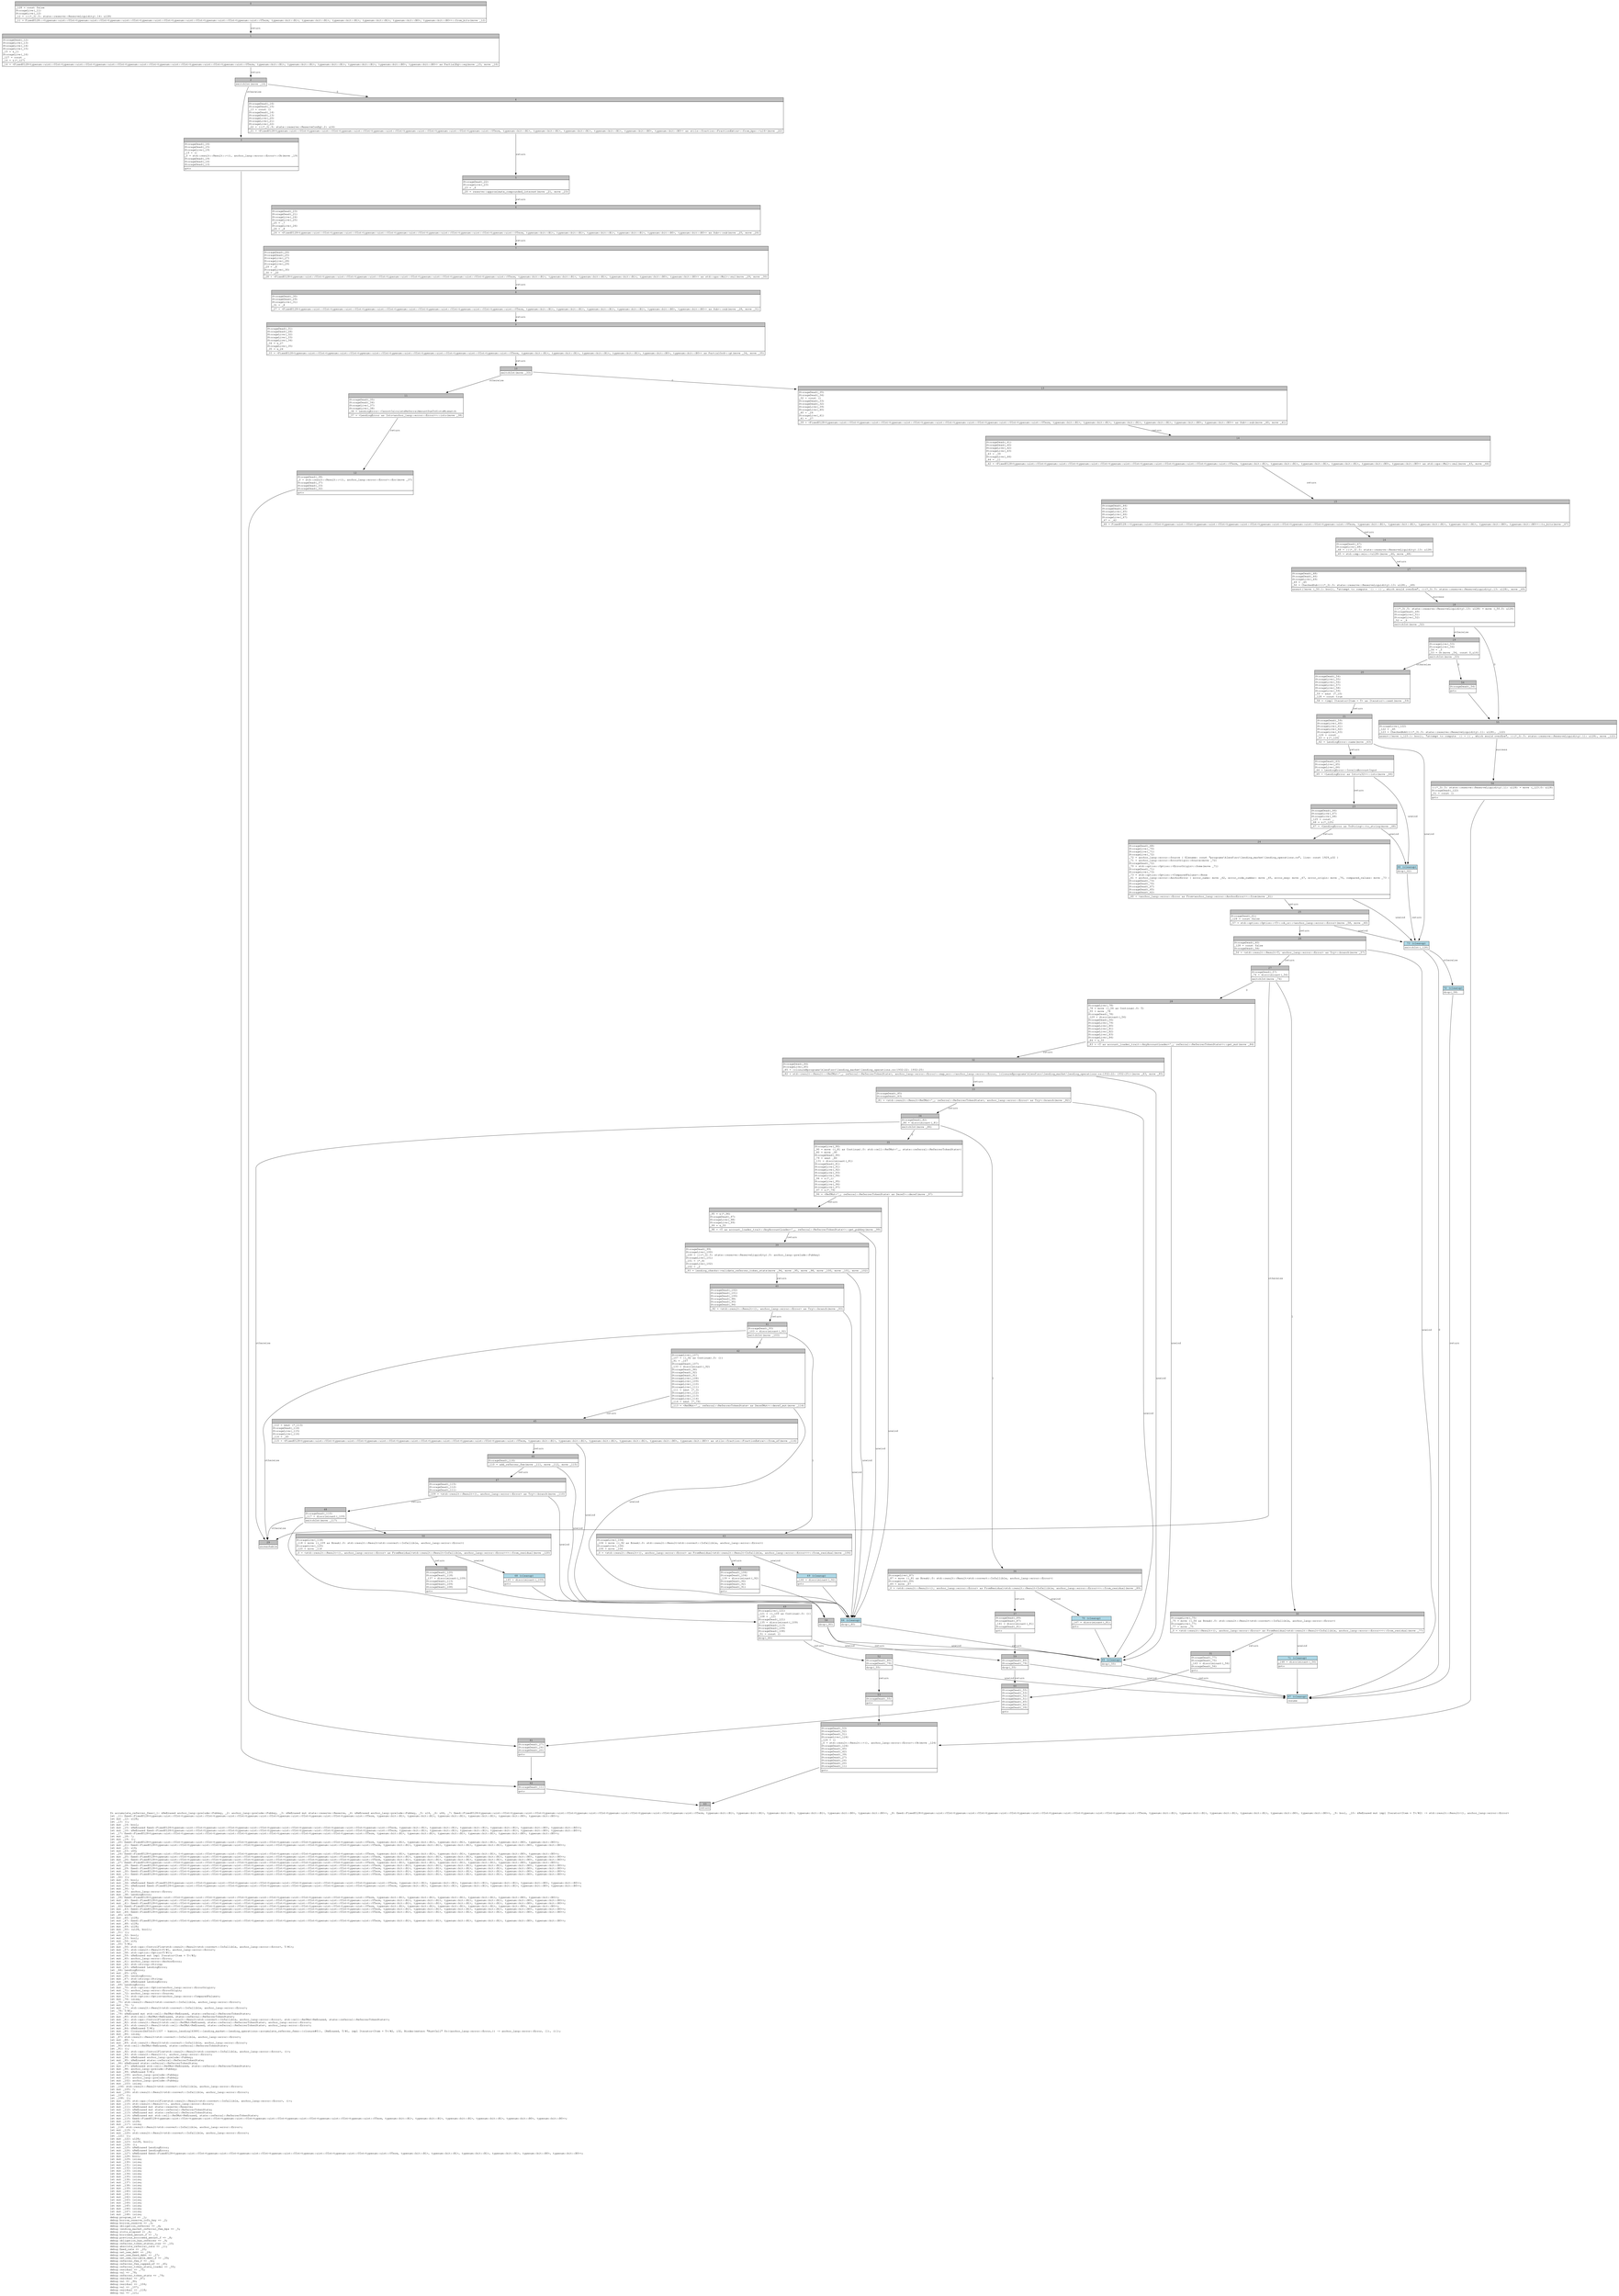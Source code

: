 digraph Mir_0_1334 {
    graph [fontname="Courier, monospace"];
    node [fontname="Courier, monospace"];
    edge [fontname="Courier, monospace"];
    label=<fn accumulate_referrer_fees(_1: &amp;ReErased anchor_lang::prelude::Pubkey, _2: anchor_lang::prelude::Pubkey, _3: &amp;ReErased mut state::reserve::Reserve, _4: &amp;ReErased anchor_lang::prelude::Pubkey, _5: u16, _6: u64, _7: fixed::FixedU128&lt;typenum::uint::UInt&lt;typenum::uint::UInt&lt;typenum::uint::UInt&lt;typenum::uint::UInt&lt;typenum::uint::UInt&lt;typenum::uint::UInt&lt;typenum::uint::UTerm, typenum::bit::B1&gt;, typenum::bit::B1&gt;, typenum::bit::B1&gt;, typenum::bit::B1&gt;, typenum::bit::B0&gt;, typenum::bit::B0&gt;&gt;, _8: fixed::FixedU128&lt;typenum::uint::UInt&lt;typenum::uint::UInt&lt;typenum::uint::UInt&lt;typenum::uint::UInt&lt;typenum::uint::UInt&lt;typenum::uint::UInt&lt;typenum::uint::UTerm, typenum::bit::B1&gt;, typenum::bit::B1&gt;, typenum::bit::B1&gt;, typenum::bit::B1&gt;, typenum::bit::B0&gt;, typenum::bit::B0&gt;&gt;, _9: bool, _10: &amp;ReErased mut impl Iterator&lt;Item = T&gt;/#2) -&gt; std::result::Result&lt;(), anchor_lang::error::Error&gt;<br align="left"/>let _11: fixed::FixedU128&lt;typenum::uint::UInt&lt;typenum::uint::UInt&lt;typenum::uint::UInt&lt;typenum::uint::UInt&lt;typenum::uint::UInt&lt;typenum::uint::UInt&lt;typenum::uint::UTerm, typenum::bit::B1&gt;, typenum::bit::B1&gt;, typenum::bit::B1&gt;, typenum::bit::B1&gt;, typenum::bit::B0&gt;, typenum::bit::B0&gt;&gt;;<br align="left"/>let mut _12: u128;<br align="left"/>let _13: ();<br align="left"/>let mut _14: bool;<br align="left"/>let mut _15: &amp;ReErased fixed::FixedU128&lt;typenum::uint::UInt&lt;typenum::uint::UInt&lt;typenum::uint::UInt&lt;typenum::uint::UInt&lt;typenum::uint::UInt&lt;typenum::uint::UInt&lt;typenum::uint::UTerm, typenum::bit::B1&gt;, typenum::bit::B1&gt;, typenum::bit::B1&gt;, typenum::bit::B1&gt;, typenum::bit::B0&gt;, typenum::bit::B0&gt;&gt;;<br align="left"/>let mut _16: &amp;ReErased fixed::FixedU128&lt;typenum::uint::UInt&lt;typenum::uint::UInt&lt;typenum::uint::UInt&lt;typenum::uint::UInt&lt;typenum::uint::UInt&lt;typenum::uint::UInt&lt;typenum::uint::UTerm, typenum::bit::B1&gt;, typenum::bit::B1&gt;, typenum::bit::B1&gt;, typenum::bit::B1&gt;, typenum::bit::B0&gt;, typenum::bit::B0&gt;&gt;;<br align="left"/>let _17: fixed::FixedU128&lt;typenum::uint::UInt&lt;typenum::uint::UInt&lt;typenum::uint::UInt&lt;typenum::uint::UInt&lt;typenum::uint::UInt&lt;typenum::uint::UInt&lt;typenum::uint::UTerm, typenum::bit::B1&gt;, typenum::bit::B1&gt;, typenum::bit::B1&gt;, typenum::bit::B1&gt;, typenum::bit::B0&gt;, typenum::bit::B0&gt;&gt;;<br align="left"/>let mut _18: !;<br align="left"/>let mut _19: ();<br align="left"/>let _20: fixed::FixedU128&lt;typenum::uint::UInt&lt;typenum::uint::UInt&lt;typenum::uint::UInt&lt;typenum::uint::UInt&lt;typenum::uint::UInt&lt;typenum::uint::UInt&lt;typenum::uint::UTerm, typenum::bit::B1&gt;, typenum::bit::B1&gt;, typenum::bit::B1&gt;, typenum::bit::B1&gt;, typenum::bit::B0&gt;, typenum::bit::B0&gt;&gt;;<br align="left"/>let mut _21: fixed::FixedU128&lt;typenum::uint::UInt&lt;typenum::uint::UInt&lt;typenum::uint::UInt&lt;typenum::uint::UInt&lt;typenum::uint::UInt&lt;typenum::uint::UInt&lt;typenum::uint::UTerm, typenum::bit::B1&gt;, typenum::bit::B1&gt;, typenum::bit::B1&gt;, typenum::bit::B1&gt;, typenum::bit::B0&gt;, typenum::bit::B0&gt;&gt;;<br align="left"/>let mut _22: u16;<br align="left"/>let mut _23: u64;<br align="left"/>let _24: fixed::FixedU128&lt;typenum::uint::UInt&lt;typenum::uint::UInt&lt;typenum::uint::UInt&lt;typenum::uint::UInt&lt;typenum::uint::UInt&lt;typenum::uint::UInt&lt;typenum::uint::UTerm, typenum::bit::B1&gt;, typenum::bit::B1&gt;, typenum::bit::B1&gt;, typenum::bit::B1&gt;, typenum::bit::B0&gt;, typenum::bit::B0&gt;&gt;;<br align="left"/>let mut _25: fixed::FixedU128&lt;typenum::uint::UInt&lt;typenum::uint::UInt&lt;typenum::uint::UInt&lt;typenum::uint::UInt&lt;typenum::uint::UInt&lt;typenum::uint::UInt&lt;typenum::uint::UTerm, typenum::bit::B1&gt;, typenum::bit::B1&gt;, typenum::bit::B1&gt;, typenum::bit::B1&gt;, typenum::bit::B0&gt;, typenum::bit::B0&gt;&gt;;<br align="left"/>let mut _26: fixed::FixedU128&lt;typenum::uint::UInt&lt;typenum::uint::UInt&lt;typenum::uint::UInt&lt;typenum::uint::UInt&lt;typenum::uint::UInt&lt;typenum::uint::UInt&lt;typenum::uint::UTerm, typenum::bit::B1&gt;, typenum::bit::B1&gt;, typenum::bit::B1&gt;, typenum::bit::B1&gt;, typenum::bit::B0&gt;, typenum::bit::B0&gt;&gt;;<br align="left"/>let _27: fixed::FixedU128&lt;typenum::uint::UInt&lt;typenum::uint::UInt&lt;typenum::uint::UInt&lt;typenum::uint::UInt&lt;typenum::uint::UInt&lt;typenum::uint::UInt&lt;typenum::uint::UTerm, typenum::bit::B1&gt;, typenum::bit::B1&gt;, typenum::bit::B1&gt;, typenum::bit::B1&gt;, typenum::bit::B0&gt;, typenum::bit::B0&gt;&gt;;<br align="left"/>let mut _28: fixed::FixedU128&lt;typenum::uint::UInt&lt;typenum::uint::UInt&lt;typenum::uint::UInt&lt;typenum::uint::UInt&lt;typenum::uint::UInt&lt;typenum::uint::UInt&lt;typenum::uint::UTerm, typenum::bit::B1&gt;, typenum::bit::B1&gt;, typenum::bit::B1&gt;, typenum::bit::B1&gt;, typenum::bit::B0&gt;, typenum::bit::B0&gt;&gt;;<br align="left"/>let mut _29: fixed::FixedU128&lt;typenum::uint::UInt&lt;typenum::uint::UInt&lt;typenum::uint::UInt&lt;typenum::uint::UInt&lt;typenum::uint::UInt&lt;typenum::uint::UInt&lt;typenum::uint::UTerm, typenum::bit::B1&gt;, typenum::bit::B1&gt;, typenum::bit::B1&gt;, typenum::bit::B1&gt;, typenum::bit::B0&gt;, typenum::bit::B0&gt;&gt;;<br align="left"/>let mut _30: fixed::FixedU128&lt;typenum::uint::UInt&lt;typenum::uint::UInt&lt;typenum::uint::UInt&lt;typenum::uint::UInt&lt;typenum::uint::UInt&lt;typenum::uint::UInt&lt;typenum::uint::UTerm, typenum::bit::B1&gt;, typenum::bit::B1&gt;, typenum::bit::B1&gt;, typenum::bit::B1&gt;, typenum::bit::B0&gt;, typenum::bit::B0&gt;&gt;;<br align="left"/>let mut _31: fixed::FixedU128&lt;typenum::uint::UInt&lt;typenum::uint::UInt&lt;typenum::uint::UInt&lt;typenum::uint::UInt&lt;typenum::uint::UInt&lt;typenum::uint::UInt&lt;typenum::uint::UTerm, typenum::bit::B1&gt;, typenum::bit::B1&gt;, typenum::bit::B1&gt;, typenum::bit::B1&gt;, typenum::bit::B0&gt;, typenum::bit::B0&gt;&gt;;<br align="left"/>let _32: ();<br align="left"/>let mut _33: bool;<br align="left"/>let mut _34: &amp;ReErased fixed::FixedU128&lt;typenum::uint::UInt&lt;typenum::uint::UInt&lt;typenum::uint::UInt&lt;typenum::uint::UInt&lt;typenum::uint::UInt&lt;typenum::uint::UInt&lt;typenum::uint::UTerm, typenum::bit::B1&gt;, typenum::bit::B1&gt;, typenum::bit::B1&gt;, typenum::bit::B1&gt;, typenum::bit::B0&gt;, typenum::bit::B0&gt;&gt;;<br align="left"/>let mut _35: &amp;ReErased fixed::FixedU128&lt;typenum::uint::UInt&lt;typenum::uint::UInt&lt;typenum::uint::UInt&lt;typenum::uint::UInt&lt;typenum::uint::UInt&lt;typenum::uint::UInt&lt;typenum::uint::UTerm, typenum::bit::B1&gt;, typenum::bit::B1&gt;, typenum::bit::B1&gt;, typenum::bit::B1&gt;, typenum::bit::B0&gt;, typenum::bit::B0&gt;&gt;;<br align="left"/>let mut _36: !;<br align="left"/>let mut _37: anchor_lang::error::Error;<br align="left"/>let mut _38: LendingError;<br align="left"/>let _39: fixed::FixedU128&lt;typenum::uint::UInt&lt;typenum::uint::UInt&lt;typenum::uint::UInt&lt;typenum::uint::UInt&lt;typenum::uint::UInt&lt;typenum::uint::UInt&lt;typenum::uint::UTerm, typenum::bit::B1&gt;, typenum::bit::B1&gt;, typenum::bit::B1&gt;, typenum::bit::B1&gt;, typenum::bit::B0&gt;, typenum::bit::B0&gt;&gt;;<br align="left"/>let mut _40: fixed::FixedU128&lt;typenum::uint::UInt&lt;typenum::uint::UInt&lt;typenum::uint::UInt&lt;typenum::uint::UInt&lt;typenum::uint::UInt&lt;typenum::uint::UInt&lt;typenum::uint::UTerm, typenum::bit::B1&gt;, typenum::bit::B1&gt;, typenum::bit::B1&gt;, typenum::bit::B1&gt;, typenum::bit::B0&gt;, typenum::bit::B0&gt;&gt;;<br align="left"/>let mut _41: fixed::FixedU128&lt;typenum::uint::UInt&lt;typenum::uint::UInt&lt;typenum::uint::UInt&lt;typenum::uint::UInt&lt;typenum::uint::UInt&lt;typenum::uint::UInt&lt;typenum::uint::UTerm, typenum::bit::B1&gt;, typenum::bit::B1&gt;, typenum::bit::B1&gt;, typenum::bit::B1&gt;, typenum::bit::B0&gt;, typenum::bit::B0&gt;&gt;;<br align="left"/>let _42: fixed::FixedU128&lt;typenum::uint::UInt&lt;typenum::uint::UInt&lt;typenum::uint::UInt&lt;typenum::uint::UInt&lt;typenum::uint::UInt&lt;typenum::uint::UInt&lt;typenum::uint::UTerm, typenum::bit::B1&gt;, typenum::bit::B1&gt;, typenum::bit::B1&gt;, typenum::bit::B1&gt;, typenum::bit::B0&gt;, typenum::bit::B0&gt;&gt;;<br align="left"/>let mut _43: fixed::FixedU128&lt;typenum::uint::UInt&lt;typenum::uint::UInt&lt;typenum::uint::UInt&lt;typenum::uint::UInt&lt;typenum::uint::UInt&lt;typenum::uint::UInt&lt;typenum::uint::UTerm, typenum::bit::B1&gt;, typenum::bit::B1&gt;, typenum::bit::B1&gt;, typenum::bit::B1&gt;, typenum::bit::B0&gt;, typenum::bit::B0&gt;&gt;;<br align="left"/>let mut _44: fixed::FixedU128&lt;typenum::uint::UInt&lt;typenum::uint::UInt&lt;typenum::uint::UInt&lt;typenum::uint::UInt&lt;typenum::uint::UInt&lt;typenum::uint::UInt&lt;typenum::uint::UTerm, typenum::bit::B1&gt;, typenum::bit::B1&gt;, typenum::bit::B1&gt;, typenum::bit::B1&gt;, typenum::bit::B0&gt;, typenum::bit::B0&gt;&gt;;<br align="left"/>let _45: u128;<br align="left"/>let mut _46: u128;<br align="left"/>let mut _47: fixed::FixedU128&lt;typenum::uint::UInt&lt;typenum::uint::UInt&lt;typenum::uint::UInt&lt;typenum::uint::UInt&lt;typenum::uint::UInt&lt;typenum::uint::UInt&lt;typenum::uint::UTerm, typenum::bit::B1&gt;, typenum::bit::B1&gt;, typenum::bit::B1&gt;, typenum::bit::B1&gt;, typenum::bit::B0&gt;, typenum::bit::B0&gt;&gt;;<br align="left"/>let mut _48: u128;<br align="left"/>let mut _49: u128;<br align="left"/>let mut _50: (u128, bool);<br align="left"/>let _51: ();<br align="left"/>let mut _52: bool;<br align="left"/>let mut _53: bool;<br align="left"/>let mut _54: u16;<br align="left"/>let _55: T/#1;<br align="left"/>let mut _56: std::ops::ControlFlow&lt;std::result::Result&lt;std::convert::Infallible, anchor_lang::error::Error&gt;, T/#1&gt;;<br align="left"/>let mut _57: std::result::Result&lt;T/#1, anchor_lang::error::Error&gt;;<br align="left"/>let mut _58: std::option::Option&lt;T/#1&gt;;<br align="left"/>let mut _59: &amp;ReErased mut impl Iterator&lt;Item = T&gt;/#2;<br align="left"/>let mut _60: anchor_lang::error::Error;<br align="left"/>let mut _61: anchor_lang::error::AnchorError;<br align="left"/>let mut _62: std::string::String;<br align="left"/>let mut _63: &amp;ReErased LendingError;<br align="left"/>let _64: LendingError;<br align="left"/>let mut _65: u32;<br align="left"/>let mut _66: LendingError;<br align="left"/>let mut _67: std::string::String;<br align="left"/>let mut _68: &amp;ReErased LendingError;<br align="left"/>let _69: LendingError;<br align="left"/>let mut _70: std::option::Option&lt;anchor_lang::error::ErrorOrigin&gt;;<br align="left"/>let mut _71: anchor_lang::error::ErrorOrigin;<br align="left"/>let mut _72: anchor_lang::error::Source;<br align="left"/>let mut _73: std::option::Option&lt;anchor_lang::error::ComparedValues&gt;;<br align="left"/>let mut _74: isize;<br align="left"/>let _75: std::result::Result&lt;std::convert::Infallible, anchor_lang::error::Error&gt;;<br align="left"/>let mut _76: !;<br align="left"/>let mut _77: std::result::Result&lt;std::convert::Infallible, anchor_lang::error::Error&gt;;<br align="left"/>let _78: T/#1;<br align="left"/>let _79: &amp;ReErased mut std::cell::RefMut&lt;ReErased, state::referral::ReferrerTokenState&gt;;<br align="left"/>let mut _80: std::cell::RefMut&lt;ReErased, state::referral::ReferrerTokenState&gt;;<br align="left"/>let mut _81: std::ops::ControlFlow&lt;std::result::Result&lt;std::convert::Infallible, anchor_lang::error::Error&gt;, std::cell::RefMut&lt;ReErased, state::referral::ReferrerTokenState&gt;&gt;;<br align="left"/>let mut _82: std::result::Result&lt;std::cell::RefMut&lt;ReErased, state::referral::ReferrerTokenState&gt;, anchor_lang::error::Error&gt;;<br align="left"/>let mut _83: std::result::Result&lt;std::cell::RefMut&lt;ReErased, state::referral::ReferrerTokenState&gt;, anchor_lang::error::Error&gt;;<br align="left"/>let mut _84: &amp;ReErased T/#1;<br align="left"/>let mut _85: Closure(DefId(0:1337 ~ kamino_lending[6389]::lending_market::lending_operations::accumulate_referrer_fees::{closure#0}), [ReErased, T/#1, impl Iterator&lt;Item = T&gt;/#2, i32, Binder(extern &quot;RustCall&quot; fn((anchor_lang::error::Error,)) -&gt; anchor_lang::error::Error, []), ()]);<br align="left"/>let mut _86: isize;<br align="left"/>let _87: std::result::Result&lt;std::convert::Infallible, anchor_lang::error::Error&gt;;<br align="left"/>let mut _88: !;<br align="left"/>let mut _89: std::result::Result&lt;std::convert::Infallible, anchor_lang::error::Error&gt;;<br align="left"/>let _90: std::cell::RefMut&lt;ReErased, state::referral::ReferrerTokenState&gt;;<br align="left"/>let _91: ();<br align="left"/>let mut _92: std::ops::ControlFlow&lt;std::result::Result&lt;std::convert::Infallible, anchor_lang::error::Error&gt;, ()&gt;;<br align="left"/>let mut _93: std::result::Result&lt;(), anchor_lang::error::Error&gt;;<br align="left"/>let mut _94: &amp;ReErased anchor_lang::prelude::Pubkey;<br align="left"/>let mut _95: &amp;ReErased state::referral::ReferrerTokenState;<br align="left"/>let _96: &amp;ReErased state::referral::ReferrerTokenState;<br align="left"/>let mut _97: &amp;ReErased std::cell::RefMut&lt;ReErased, state::referral::ReferrerTokenState&gt;;<br align="left"/>let mut _98: anchor_lang::prelude::Pubkey;<br align="left"/>let mut _99: &amp;ReErased T/#1;<br align="left"/>let mut _100: anchor_lang::prelude::Pubkey;<br align="left"/>let mut _101: anchor_lang::prelude::Pubkey;<br align="left"/>let mut _102: anchor_lang::prelude::Pubkey;<br align="left"/>let mut _103: isize;<br align="left"/>let _104: std::result::Result&lt;std::convert::Infallible, anchor_lang::error::Error&gt;;<br align="left"/>let mut _105: !;<br align="left"/>let mut _106: std::result::Result&lt;std::convert::Infallible, anchor_lang::error::Error&gt;;<br align="left"/>let _107: ();<br align="left"/>let _108: ();<br align="left"/>let mut _109: std::ops::ControlFlow&lt;std::result::Result&lt;std::convert::Infallible, anchor_lang::error::Error&gt;, ()&gt;;<br align="left"/>let mut _110: std::result::Result&lt;(), anchor_lang::error::Error&gt;;<br align="left"/>let mut _111: &amp;ReErased mut state::reserve::Reserve;<br align="left"/>let mut _112: &amp;ReErased mut state::referral::ReferrerTokenState;<br align="left"/>let mut _113: &amp;ReErased mut state::referral::ReferrerTokenState;<br align="left"/>let mut _114: &amp;ReErased mut std::cell::RefMut&lt;ReErased, state::referral::ReferrerTokenState&gt;;<br align="left"/>let mut _115: fixed::FixedU128&lt;typenum::uint::UInt&lt;typenum::uint::UInt&lt;typenum::uint::UInt&lt;typenum::uint::UInt&lt;typenum::uint::UInt&lt;typenum::uint::UInt&lt;typenum::uint::UTerm, typenum::bit::B1&gt;, typenum::bit::B1&gt;, typenum::bit::B1&gt;, typenum::bit::B1&gt;, typenum::bit::B0&gt;, typenum::bit::B0&gt;&gt;;<br align="left"/>let mut _116: u128;<br align="left"/>let mut _117: isize;<br align="left"/>let _118: std::result::Result&lt;std::convert::Infallible, anchor_lang::error::Error&gt;;<br align="left"/>let mut _119: !;<br align="left"/>let mut _120: std::result::Result&lt;std::convert::Infallible, anchor_lang::error::Error&gt;;<br align="left"/>let _121: ();<br align="left"/>let mut _122: u128;<br align="left"/>let mut _123: (u128, bool);<br align="left"/>let mut _124: ();<br align="left"/>let mut _125: &amp;ReErased LendingError;<br align="left"/>let mut _126: &amp;ReErased LendingError;<br align="left"/>let mut _127: &amp;ReErased fixed::FixedU128&lt;typenum::uint::UInt&lt;typenum::uint::UInt&lt;typenum::uint::UInt&lt;typenum::uint::UInt&lt;typenum::uint::UInt&lt;typenum::uint::UInt&lt;typenum::uint::UTerm, typenum::bit::B1&gt;, typenum::bit::B1&gt;, typenum::bit::B1&gt;, typenum::bit::B1&gt;, typenum::bit::B0&gt;, typenum::bit::B0&gt;&gt;;<br align="left"/>let mut _128: bool;<br align="left"/>let mut _129: isize;<br align="left"/>let mut _130: isize;<br align="left"/>let mut _131: isize;<br align="left"/>let mut _132: isize;<br align="left"/>let mut _133: isize;<br align="left"/>let mut _134: isize;<br align="left"/>let mut _135: isize;<br align="left"/>let mut _136: isize;<br align="left"/>let mut _137: isize;<br align="left"/>let mut _138: isize;<br align="left"/>let mut _139: isize;<br align="left"/>let mut _140: isize;<br align="left"/>let mut _141: isize;<br align="left"/>let mut _142: isize;<br align="left"/>let mut _143: isize;<br align="left"/>let mut _144: isize;<br align="left"/>let mut _145: isize;<br align="left"/>let mut _146: isize;<br align="left"/>let mut _147: isize;<br align="left"/>let mut _148: isize;<br align="left"/>debug program_id =&gt; _1;<br align="left"/>debug borrow_reserve_info_key =&gt; _2;<br align="left"/>debug borrow_reserve =&gt; _3;<br align="left"/>debug obligation_referrer =&gt; _4;<br align="left"/>debug lending_market_referral_fee_bps =&gt; _5;<br align="left"/>debug slots_elapsed =&gt; _6;<br align="left"/>debug borrowed_amount_f =&gt; _7;<br align="left"/>debug previous_borrowed_amount_f =&gt; _8;<br align="left"/>debug obligation_has_referrer =&gt; _9;<br align="left"/>debug referrer_token_states_iter =&gt; _10;<br align="left"/>debug absolute_referral_rate =&gt; _11;<br align="left"/>debug fixed_rate =&gt; _20;<br align="left"/>debug net_new_debt =&gt; _24;<br align="left"/>debug net_new_fixed_debt =&gt; _27;<br align="left"/>debug net_new_variable_debt_f =&gt; _39;<br align="left"/>debug referrer_fee_f =&gt; _42;<br align="left"/>debug referrer_fee_capped_sf =&gt; _45;<br align="left"/>debug referrer_token_state_loader =&gt; _55;<br align="left"/>debug residual =&gt; _75;<br align="left"/>debug val =&gt; _78;<br align="left"/>debug referrer_token_state =&gt; _79;<br align="left"/>debug residual =&gt; _87;<br align="left"/>debug val =&gt; _90;<br align="left"/>debug residual =&gt; _104;<br align="left"/>debug val =&gt; _107;<br align="left"/>debug residual =&gt; _118;<br align="left"/>debug val =&gt; _121;<br align="left"/>>;
    bb0__0_1334 [shape="none", label=<<table border="0" cellborder="1" cellspacing="0"><tr><td bgcolor="gray" align="center" colspan="1">0</td></tr><tr><td align="left" balign="left">_128 = const false<br/>StorageLive(_11)<br/>StorageLive(_12)<br/>_12 = (((*_3).5: state::reserve::ReserveLiquidity).14: u128)<br/></td></tr><tr><td align="left">_11 = FixedU128::&lt;typenum::uint::UInt&lt;typenum::uint::UInt&lt;typenum::uint::UInt&lt;typenum::uint::UInt&lt;typenum::uint::UInt&lt;typenum::uint::UInt&lt;typenum::uint::UTerm, typenum::bit::B1&gt;, typenum::bit::B1&gt;, typenum::bit::B1&gt;, typenum::bit::B1&gt;, typenum::bit::B0&gt;, typenum::bit::B0&gt;&gt;::from_bits(move _12)</td></tr></table>>];
    bb1__0_1334 [shape="none", label=<<table border="0" cellborder="1" cellspacing="0"><tr><td bgcolor="gray" align="center" colspan="1">1</td></tr><tr><td align="left" balign="left">StorageDead(_12)<br/>StorageLive(_13)<br/>StorageLive(_14)<br/>StorageLive(_15)<br/>_15 = &amp;_11<br/>StorageLive(_16)<br/>_127 = const _<br/>_16 = &amp;(*_127)<br/></td></tr><tr><td align="left">_14 = &lt;FixedU128&lt;typenum::uint::UInt&lt;typenum::uint::UInt&lt;typenum::uint::UInt&lt;typenum::uint::UInt&lt;typenum::uint::UInt&lt;typenum::uint::UInt&lt;typenum::uint::UTerm, typenum::bit::B1&gt;, typenum::bit::B1&gt;, typenum::bit::B1&gt;, typenum::bit::B1&gt;, typenum::bit::B0&gt;, typenum::bit::B0&gt;&gt; as PartialEq&gt;::eq(move _15, move _16)</td></tr></table>>];
    bb2__0_1334 [shape="none", label=<<table border="0" cellborder="1" cellspacing="0"><tr><td bgcolor="gray" align="center" colspan="1">2</td></tr><tr><td align="left">switchInt(move _14)</td></tr></table>>];
    bb3__0_1334 [shape="none", label=<<table border="0" cellborder="1" cellspacing="0"><tr><td bgcolor="gray" align="center" colspan="1">3</td></tr><tr><td align="left" balign="left">StorageDead(_16)<br/>StorageDead(_15)<br/>StorageLive(_19)<br/>_19 = ()<br/>_0 = std::result::Result::&lt;(), anchor_lang::error::Error&gt;::Ok(move _19)<br/>StorageDead(_19)<br/>StorageDead(_14)<br/>StorageDead(_13)<br/></td></tr><tr><td align="left">goto</td></tr></table>>];
    bb4__0_1334 [shape="none", label=<<table border="0" cellborder="1" cellspacing="0"><tr><td bgcolor="gray" align="center" colspan="1">4</td></tr><tr><td align="left" balign="left">StorageDead(_16)<br/>StorageDead(_15)<br/>_13 = const ()<br/>StorageDead(_14)<br/>StorageDead(_13)<br/>StorageLive(_20)<br/>StorageLive(_21)<br/>StorageLive(_22)<br/>_22 = (((*_3).9: state::reserve::ReserveConfig).2: u16)<br/></td></tr><tr><td align="left">_21 = &lt;FixedU128&lt;typenum::uint::UInt&lt;typenum::uint::UInt&lt;typenum::uint::UInt&lt;typenum::uint::UInt&lt;typenum::uint::UInt&lt;typenum::uint::UInt&lt;typenum::uint::UTerm, typenum::bit::B1&gt;, typenum::bit::B1&gt;, typenum::bit::B1&gt;, typenum::bit::B1&gt;, typenum::bit::B0&gt;, typenum::bit::B0&gt;&gt; as utils::fraction::FractionExtra&gt;::from_bps::&lt;u16&gt;(move _22)</td></tr></table>>];
    bb5__0_1334 [shape="none", label=<<table border="0" cellborder="1" cellspacing="0"><tr><td bgcolor="gray" align="center" colspan="1">5</td></tr><tr><td align="left" balign="left">StorageDead(_22)<br/>StorageLive(_23)<br/>_23 = _6<br/></td></tr><tr><td align="left">_20 = reserve::approximate_compounded_interest(move _21, move _23)</td></tr></table>>];
    bb6__0_1334 [shape="none", label=<<table border="0" cellborder="1" cellspacing="0"><tr><td bgcolor="gray" align="center" colspan="1">6</td></tr><tr><td align="left" balign="left">StorageDead(_23)<br/>StorageDead(_21)<br/>StorageLive(_24)<br/>StorageLive(_25)<br/>_25 = _7<br/>StorageLive(_26)<br/>_26 = _8<br/></td></tr><tr><td align="left">_24 = &lt;FixedU128&lt;typenum::uint::UInt&lt;typenum::uint::UInt&lt;typenum::uint::UInt&lt;typenum::uint::UInt&lt;typenum::uint::UInt&lt;typenum::uint::UInt&lt;typenum::uint::UTerm, typenum::bit::B1&gt;, typenum::bit::B1&gt;, typenum::bit::B1&gt;, typenum::bit::B1&gt;, typenum::bit::B0&gt;, typenum::bit::B0&gt;&gt; as Sub&gt;::sub(move _25, move _26)</td></tr></table>>];
    bb7__0_1334 [shape="none", label=<<table border="0" cellborder="1" cellspacing="0"><tr><td bgcolor="gray" align="center" colspan="1">7</td></tr><tr><td align="left" balign="left">StorageDead(_26)<br/>StorageDead(_25)<br/>StorageLive(_27)<br/>StorageLive(_28)<br/>StorageLive(_29)<br/>_29 = _8<br/>StorageLive(_30)<br/>_30 = _20<br/></td></tr><tr><td align="left">_28 = &lt;FixedU128&lt;typenum::uint::UInt&lt;typenum::uint::UInt&lt;typenum::uint::UInt&lt;typenum::uint::UInt&lt;typenum::uint::UInt&lt;typenum::uint::UInt&lt;typenum::uint::UTerm, typenum::bit::B1&gt;, typenum::bit::B1&gt;, typenum::bit::B1&gt;, typenum::bit::B1&gt;, typenum::bit::B0&gt;, typenum::bit::B0&gt;&gt; as std::ops::Mul&gt;::mul(move _29, move _30)</td></tr></table>>];
    bb8__0_1334 [shape="none", label=<<table border="0" cellborder="1" cellspacing="0"><tr><td bgcolor="gray" align="center" colspan="1">8</td></tr><tr><td align="left" balign="left">StorageDead(_30)<br/>StorageDead(_29)<br/>StorageLive(_31)<br/>_31 = _8<br/></td></tr><tr><td align="left">_27 = &lt;FixedU128&lt;typenum::uint::UInt&lt;typenum::uint::UInt&lt;typenum::uint::UInt&lt;typenum::uint::UInt&lt;typenum::uint::UInt&lt;typenum::uint::UInt&lt;typenum::uint::UTerm, typenum::bit::B1&gt;, typenum::bit::B1&gt;, typenum::bit::B1&gt;, typenum::bit::B1&gt;, typenum::bit::B0&gt;, typenum::bit::B0&gt;&gt; as Sub&gt;::sub(move _28, move _31)</td></tr></table>>];
    bb9__0_1334 [shape="none", label=<<table border="0" cellborder="1" cellspacing="0"><tr><td bgcolor="gray" align="center" colspan="1">9</td></tr><tr><td align="left" balign="left">StorageDead(_31)<br/>StorageDead(_28)<br/>StorageLive(_32)<br/>StorageLive(_33)<br/>StorageLive(_34)<br/>_34 = &amp;_27<br/>StorageLive(_35)<br/>_35 = &amp;_24<br/></td></tr><tr><td align="left">_33 = &lt;FixedU128&lt;typenum::uint::UInt&lt;typenum::uint::UInt&lt;typenum::uint::UInt&lt;typenum::uint::UInt&lt;typenum::uint::UInt&lt;typenum::uint::UInt&lt;typenum::uint::UTerm, typenum::bit::B1&gt;, typenum::bit::B1&gt;, typenum::bit::B1&gt;, typenum::bit::B1&gt;, typenum::bit::B0&gt;, typenum::bit::B0&gt;&gt; as PartialOrd&gt;::gt(move _34, move _35)</td></tr></table>>];
    bb10__0_1334 [shape="none", label=<<table border="0" cellborder="1" cellspacing="0"><tr><td bgcolor="gray" align="center" colspan="1">10</td></tr><tr><td align="left">switchInt(move _33)</td></tr></table>>];
    bb11__0_1334 [shape="none", label=<<table border="0" cellborder="1" cellspacing="0"><tr><td bgcolor="gray" align="center" colspan="1">11</td></tr><tr><td align="left" balign="left">StorageDead(_35)<br/>StorageDead(_34)<br/>StorageLive(_37)<br/>StorageLive(_38)<br/>_38 = LendingError::CannotCalculateReferralAmountDueToSlotsMismatch<br/></td></tr><tr><td align="left">_37 = &lt;LendingError as Into&lt;anchor_lang::error::Error&gt;&gt;::into(move _38)</td></tr></table>>];
    bb12__0_1334 [shape="none", label=<<table border="0" cellborder="1" cellspacing="0"><tr><td bgcolor="gray" align="center" colspan="1">12</td></tr><tr><td align="left" balign="left">StorageDead(_38)<br/>_0 = std::result::Result::&lt;(), anchor_lang::error::Error&gt;::Err(move _37)<br/>StorageDead(_37)<br/>StorageDead(_33)<br/>StorageDead(_32)<br/></td></tr><tr><td align="left">goto</td></tr></table>>];
    bb13__0_1334 [shape="none", label=<<table border="0" cellborder="1" cellspacing="0"><tr><td bgcolor="gray" align="center" colspan="1">13</td></tr><tr><td align="left" balign="left">StorageDead(_35)<br/>StorageDead(_34)<br/>_32 = const ()<br/>StorageDead(_33)<br/>StorageDead(_32)<br/>StorageLive(_39)<br/>StorageLive(_40)<br/>_40 = _24<br/>StorageLive(_41)<br/>_41 = _27<br/></td></tr><tr><td align="left">_39 = &lt;FixedU128&lt;typenum::uint::UInt&lt;typenum::uint::UInt&lt;typenum::uint::UInt&lt;typenum::uint::UInt&lt;typenum::uint::UInt&lt;typenum::uint::UInt&lt;typenum::uint::UTerm, typenum::bit::B1&gt;, typenum::bit::B1&gt;, typenum::bit::B1&gt;, typenum::bit::B1&gt;, typenum::bit::B0&gt;, typenum::bit::B0&gt;&gt; as Sub&gt;::sub(move _40, move _41)</td></tr></table>>];
    bb14__0_1334 [shape="none", label=<<table border="0" cellborder="1" cellspacing="0"><tr><td bgcolor="gray" align="center" colspan="1">14</td></tr><tr><td align="left" balign="left">StorageDead(_41)<br/>StorageDead(_40)<br/>StorageLive(_42)<br/>StorageLive(_43)<br/>_43 = _39<br/>StorageLive(_44)<br/>_44 = _11<br/></td></tr><tr><td align="left">_42 = &lt;FixedU128&lt;typenum::uint::UInt&lt;typenum::uint::UInt&lt;typenum::uint::UInt&lt;typenum::uint::UInt&lt;typenum::uint::UInt&lt;typenum::uint::UInt&lt;typenum::uint::UTerm, typenum::bit::B1&gt;, typenum::bit::B1&gt;, typenum::bit::B1&gt;, typenum::bit::B1&gt;, typenum::bit::B0&gt;, typenum::bit::B0&gt;&gt; as std::ops::Mul&gt;::mul(move _43, move _44)</td></tr></table>>];
    bb15__0_1334 [shape="none", label=<<table border="0" cellborder="1" cellspacing="0"><tr><td bgcolor="gray" align="center" colspan="1">15</td></tr><tr><td align="left" balign="left">StorageDead(_44)<br/>StorageDead(_43)<br/>StorageLive(_45)<br/>StorageLive(_46)<br/>StorageLive(_47)<br/>_47 = _42<br/></td></tr><tr><td align="left">_46 = FixedU128::&lt;typenum::uint::UInt&lt;typenum::uint::UInt&lt;typenum::uint::UInt&lt;typenum::uint::UInt&lt;typenum::uint::UInt&lt;typenum::uint::UInt&lt;typenum::uint::UTerm, typenum::bit::B1&gt;, typenum::bit::B1&gt;, typenum::bit::B1&gt;, typenum::bit::B1&gt;, typenum::bit::B0&gt;, typenum::bit::B0&gt;&gt;::to_bits(move _47)</td></tr></table>>];
    bb16__0_1334 [shape="none", label=<<table border="0" cellborder="1" cellspacing="0"><tr><td bgcolor="gray" align="center" colspan="1">16</td></tr><tr><td align="left" balign="left">StorageDead(_47)<br/>StorageLive(_48)<br/>_48 = (((*_3).5: state::reserve::ReserveLiquidity).13: u128)<br/></td></tr><tr><td align="left">_45 = std::cmp::min::&lt;u128&gt;(move _46, move _48)</td></tr></table>>];
    bb17__0_1334 [shape="none", label=<<table border="0" cellborder="1" cellspacing="0"><tr><td bgcolor="gray" align="center" colspan="1">17</td></tr><tr><td align="left" balign="left">StorageDead(_48)<br/>StorageDead(_46)<br/>StorageLive(_49)<br/>_49 = _45<br/>_50 = CheckedSub((((*_3).5: state::reserve::ReserveLiquidity).13: u128), _49)<br/></td></tr><tr><td align="left">assert(!move (_50.1: bool), &quot;attempt to compute `{} - {}`, which would overflow&quot;, (((*_3).5: state::reserve::ReserveLiquidity).13: u128), move _49)</td></tr></table>>];
    bb18__0_1334 [shape="none", label=<<table border="0" cellborder="1" cellspacing="0"><tr><td bgcolor="gray" align="center" colspan="1">18</td></tr><tr><td align="left" balign="left">(((*_3).5: state::reserve::ReserveLiquidity).13: u128) = move (_50.0: u128)<br/>StorageDead(_49)<br/>StorageLive(_51)<br/>StorageLive(_52)<br/>_52 = _9<br/></td></tr><tr><td align="left">switchInt(move _52)</td></tr></table>>];
    bb19__0_1334 [shape="none", label=<<table border="0" cellborder="1" cellspacing="0"><tr><td bgcolor="gray" align="center" colspan="1">19</td></tr><tr><td align="left" balign="left">StorageLive(_53)<br/>StorageLive(_54)<br/>_54 = _5<br/>_53 = Gt(move _54, const 0_u16)<br/></td></tr><tr><td align="left">switchInt(move _53)</td></tr></table>>];
    bb20__0_1334 [shape="none", label=<<table border="0" cellborder="1" cellspacing="0"><tr><td bgcolor="gray" align="center" colspan="1">20</td></tr><tr><td align="left" balign="left">StorageDead(_54)<br/>StorageLive(_55)<br/>StorageLive(_56)<br/>StorageLive(_57)<br/>StorageLive(_58)<br/>StorageLive(_59)<br/>_59 = &amp;mut (*_10)<br/>_128 = const true<br/></td></tr><tr><td align="left">_58 = &lt;impl Iterator&lt;Item = T&gt; as Iterator&gt;::next(move _59)</td></tr></table>>];
    bb21__0_1334 [shape="none", label=<<table border="0" cellborder="1" cellspacing="0"><tr><td bgcolor="gray" align="center" colspan="1">21</td></tr><tr><td align="left" balign="left">StorageDead(_59)<br/>StorageLive(_60)<br/>StorageLive(_61)<br/>StorageLive(_62)<br/>StorageLive(_63)<br/>_126 = const _<br/>_63 = &amp;(*_126)<br/></td></tr><tr><td align="left">_62 = LendingError::name(move _63)</td></tr></table>>];
    bb22__0_1334 [shape="none", label=<<table border="0" cellborder="1" cellspacing="0"><tr><td bgcolor="gray" align="center" colspan="1">22</td></tr><tr><td align="left" balign="left">StorageDead(_63)<br/>StorageLive(_65)<br/>StorageLive(_66)<br/>_66 = LendingError::InvalidAccountInput<br/></td></tr><tr><td align="left">_65 = &lt;LendingError as Into&lt;u32&gt;&gt;::into(move _66)</td></tr></table>>];
    bb23__0_1334 [shape="none", label=<<table border="0" cellborder="1" cellspacing="0"><tr><td bgcolor="gray" align="center" colspan="1">23</td></tr><tr><td align="left" balign="left">StorageDead(_66)<br/>StorageLive(_67)<br/>StorageLive(_68)<br/>_125 = const _<br/>_68 = &amp;(*_125)<br/></td></tr><tr><td align="left">_67 = &lt;LendingError as ToString&gt;::to_string(move _68)</td></tr></table>>];
    bb24__0_1334 [shape="none", label=<<table border="0" cellborder="1" cellspacing="0"><tr><td bgcolor="gray" align="center" colspan="1">24</td></tr><tr><td align="left" balign="left">StorageDead(_68)<br/>StorageLive(_70)<br/>StorageLive(_71)<br/>StorageLive(_72)<br/>_72 = anchor_lang::error::Source { filename: const &quot;programs\\klend\\src\\lending_market\\lending_operations.rs&quot;, line: const 1929_u32 }<br/>_71 = anchor_lang::error::ErrorOrigin::Source(move _72)<br/>StorageDead(_72)<br/>_70 = std::option::Option::&lt;ErrorOrigin&gt;::Some(move _71)<br/>StorageDead(_71)<br/>StorageLive(_73)<br/>_73 = std::option::Option::&lt;ComparedValues&gt;::None<br/>_61 = anchor_lang::error::AnchorError { error_name: move _62, error_code_number: move _65, error_msg: move _67, error_origin: move _70, compared_values: move _73 }<br/>StorageDead(_73)<br/>StorageDead(_70)<br/>StorageDead(_67)<br/>StorageDead(_65)<br/>StorageDead(_62)<br/></td></tr><tr><td align="left">_60 = &lt;anchor_lang::error::Error as From&lt;anchor_lang::error::AnchorError&gt;&gt;::from(move _61)</td></tr></table>>];
    bb25__0_1334 [shape="none", label=<<table border="0" cellborder="1" cellspacing="0"><tr><td bgcolor="gray" align="center" colspan="1">25</td></tr><tr><td align="left" balign="left">StorageDead(_61)<br/>_128 = const false<br/></td></tr><tr><td align="left">_57 = std::option::Option::&lt;T&gt;::ok_or::&lt;anchor_lang::error::Error&gt;(move _58, move _60)</td></tr></table>>];
    bb26__0_1334 [shape="none", label=<<table border="0" cellborder="1" cellspacing="0"><tr><td bgcolor="gray" align="center" colspan="1">26</td></tr><tr><td align="left" balign="left">StorageDead(_60)<br/>_128 = const false<br/>StorageDead(_58)<br/></td></tr><tr><td align="left">_56 = &lt;std::result::Result&lt;T, anchor_lang::error::Error&gt; as Try&gt;::branch(move _57)</td></tr></table>>];
    bb27__0_1334 [shape="none", label=<<table border="0" cellborder="1" cellspacing="0"><tr><td bgcolor="gray" align="center" colspan="1">27</td></tr><tr><td align="left" balign="left">StorageDead(_57)<br/>_74 = discriminant(_56)<br/></td></tr><tr><td align="left">switchInt(move _74)</td></tr></table>>];
    bb28__0_1334 [shape="none", label=<<table border="0" cellborder="1" cellspacing="0"><tr><td bgcolor="gray" align="center" colspan="1">28</td></tr><tr><td align="left" balign="left">StorageLive(_78)<br/>_78 = move ((_56 as Continue).0: T)<br/>_55 = move _78<br/>StorageDead(_78)<br/>_129 = discriminant(_56)<br/>StorageDead(_56)<br/>StorageLive(_79)<br/>StorageLive(_80)<br/>StorageLive(_81)<br/>StorageLive(_82)<br/>StorageLive(_83)<br/>StorageLive(_84)<br/>_84 = &amp;_55<br/></td></tr><tr><td align="left">_83 = &lt;T as account_loader_trait::AnyAccountLoader&lt;'_, referral::ReferrerTokenState&gt;&gt;::get_mut(move _84)</td></tr></table>>];
    bb29__0_1334 [shape="none", label=<<table border="0" cellborder="1" cellspacing="0"><tr><td bgcolor="gray" align="center" colspan="1">29</td></tr><tr><td align="left">unreachable</td></tr></table>>];
    bb30__0_1334 [shape="none", label=<<table border="0" cellborder="1" cellspacing="0"><tr><td bgcolor="gray" align="center" colspan="1">30</td></tr><tr><td align="left" balign="left">StorageLive(_75)<br/>_75 = move ((_56 as Break).0: std::result::Result&lt;std::convert::Infallible, anchor_lang::error::Error&gt;)<br/>StorageLive(_77)<br/>_77 = move _75<br/></td></tr><tr><td align="left">_0 = &lt;std::result::Result&lt;(), anchor_lang::error::Error&gt; as FromResidual&lt;std::result::Result&lt;Infallible, anchor_lang::error::Error&gt;&gt;&gt;::from_residual(move _77)</td></tr></table>>];
    bb31__0_1334 [shape="none", label=<<table border="0" cellborder="1" cellspacing="0"><tr><td bgcolor="gray" align="center" colspan="1">31</td></tr><tr><td align="left" balign="left">StorageDead(_77)<br/>StorageDead(_75)<br/>_143 = discriminant(_56)<br/>StorageDead(_56)<br/></td></tr><tr><td align="left">goto</td></tr></table>>];
    bb32__0_1334 [shape="none", label=<<table border="0" cellborder="1" cellspacing="0"><tr><td bgcolor="gray" align="center" colspan="1">32</td></tr><tr><td align="left" balign="left">StorageDead(_84)<br/>StorageLive(_85)<br/>_85 = {closure@programs\klend\src\lending_market\lending_operations.rs:1932:22: 1932:25}<br/></td></tr><tr><td align="left">_82 = std::result::Result::&lt;RefMut&lt;'_, referral::ReferrerTokenState&gt;, anchor_lang::error::Error&gt;::map_err::&lt;anchor_lang::error::Error, {closure@programs\klend\src\lending_market\lending_operations.rs:1932:22: 1932:25}&gt;(move _83, move _85)</td></tr></table>>];
    bb33__0_1334 [shape="none", label=<<table border="0" cellborder="1" cellspacing="0"><tr><td bgcolor="gray" align="center" colspan="1">33</td></tr><tr><td align="left" balign="left">StorageDead(_85)<br/>StorageDead(_83)<br/></td></tr><tr><td align="left">_81 = &lt;std::result::Result&lt;RefMut&lt;'_, referral::ReferrerTokenState&gt;, anchor_lang::error::Error&gt; as Try&gt;::branch(move _82)</td></tr></table>>];
    bb34__0_1334 [shape="none", label=<<table border="0" cellborder="1" cellspacing="0"><tr><td bgcolor="gray" align="center" colspan="1">34</td></tr><tr><td align="left" balign="left">StorageDead(_82)<br/>_86 = discriminant(_81)<br/></td></tr><tr><td align="left">switchInt(move _86)</td></tr></table>>];
    bb35__0_1334 [shape="none", label=<<table border="0" cellborder="1" cellspacing="0"><tr><td bgcolor="gray" align="center" colspan="1">35</td></tr><tr><td align="left" balign="left">StorageLive(_90)<br/>_90 = move ((_81 as Continue).0: std::cell::RefMut&lt;'_, state::referral::ReferrerTokenState&gt;)<br/>_80 = move _90<br/>StorageDead(_90)<br/>_79 = &amp;mut _80<br/>_131 = discriminant(_81)<br/>StorageDead(_81)<br/>StorageLive(_91)<br/>StorageLive(_92)<br/>StorageLive(_93)<br/>StorageLive(_94)<br/>_94 = &amp;(*_1)<br/>StorageLive(_95)<br/>StorageLive(_96)<br/>StorageLive(_97)<br/>_97 = &amp;(*_79)<br/></td></tr><tr><td align="left">_96 = &lt;RefMut&lt;'_, referral::ReferrerTokenState&gt; as Deref&gt;::deref(move _97)</td></tr></table>>];
    bb36__0_1334 [shape="none", label=<<table border="0" cellborder="1" cellspacing="0"><tr><td bgcolor="gray" align="center" colspan="1">36</td></tr><tr><td align="left" balign="left">StorageLive(_87)<br/>_87 = move ((_81 as Break).0: std::result::Result&lt;std::convert::Infallible, anchor_lang::error::Error&gt;)<br/>StorageLive(_89)<br/>_89 = move _87<br/></td></tr><tr><td align="left">_0 = &lt;std::result::Result&lt;(), anchor_lang::error::Error&gt; as FromResidual&lt;std::result::Result&lt;Infallible, anchor_lang::error::Error&gt;&gt;&gt;::from_residual(move _89)</td></tr></table>>];
    bb37__0_1334 [shape="none", label=<<table border="0" cellborder="1" cellspacing="0"><tr><td bgcolor="gray" align="center" colspan="1">37</td></tr><tr><td align="left" balign="left">StorageDead(_89)<br/>StorageDead(_87)<br/>_141 = discriminant(_81)<br/>StorageDead(_81)<br/></td></tr><tr><td align="left">goto</td></tr></table>>];
    bb38__0_1334 [shape="none", label=<<table border="0" cellborder="1" cellspacing="0"><tr><td bgcolor="gray" align="center" colspan="1">38</td></tr><tr><td align="left" balign="left">_95 = &amp;(*_96)<br/>StorageDead(_97)<br/>StorageLive(_98)<br/>StorageLive(_99)<br/>_99 = &amp;_55<br/></td></tr><tr><td align="left">_98 = &lt;T as account_loader_trait::AnyAccountLoader&lt;'_, referral::ReferrerTokenState&gt;&gt;::get_pubkey(move _99)</td></tr></table>>];
    bb39__0_1334 [shape="none", label=<<table border="0" cellborder="1" cellspacing="0"><tr><td bgcolor="gray" align="center" colspan="1">39</td></tr><tr><td align="left" balign="left">StorageDead(_99)<br/>StorageLive(_100)<br/>_100 = (((*_3).5: state::reserve::ReserveLiquidity).0: anchor_lang::prelude::Pubkey)<br/>StorageLive(_101)<br/>_101 = (*_4)<br/>StorageLive(_102)<br/>_102 = _2<br/></td></tr><tr><td align="left">_93 = lending_checks::validate_referrer_token_state(move _94, move _95, move _98, move _100, move _101, move _102)</td></tr></table>>];
    bb40__0_1334 [shape="none", label=<<table border="0" cellborder="1" cellspacing="0"><tr><td bgcolor="gray" align="center" colspan="1">40</td></tr><tr><td align="left" balign="left">StorageDead(_102)<br/>StorageDead(_101)<br/>StorageDead(_100)<br/>StorageDead(_98)<br/>StorageDead(_95)<br/>StorageDead(_94)<br/></td></tr><tr><td align="left">_92 = &lt;std::result::Result&lt;(), anchor_lang::error::Error&gt; as Try&gt;::branch(move _93)</td></tr></table>>];
    bb41__0_1334 [shape="none", label=<<table border="0" cellborder="1" cellspacing="0"><tr><td bgcolor="gray" align="center" colspan="1">41</td></tr><tr><td align="left" balign="left">StorageDead(_93)<br/>_103 = discriminant(_92)<br/></td></tr><tr><td align="left">switchInt(move _103)</td></tr></table>>];
    bb42__0_1334 [shape="none", label=<<table border="0" cellborder="1" cellspacing="0"><tr><td bgcolor="gray" align="center" colspan="1">42</td></tr><tr><td align="left" balign="left">StorageLive(_107)<br/>_107 = ((_92 as Continue).0: ())<br/>_91 = _107<br/>StorageDead(_107)<br/>_133 = discriminant(_92)<br/>StorageDead(_96)<br/>StorageDead(_92)<br/>StorageDead(_91)<br/>StorageLive(_108)<br/>StorageLive(_109)<br/>StorageLive(_110)<br/>StorageLive(_111)<br/>_111 = &amp;mut (*_3)<br/>StorageLive(_112)<br/>StorageLive(_113)<br/>StorageLive(_114)<br/>_114 = &amp;mut (*_79)<br/></td></tr><tr><td align="left">_113 = &lt;RefMut&lt;'_, referral::ReferrerTokenState&gt; as DerefMut&gt;::deref_mut(move _114)</td></tr></table>>];
    bb43__0_1334 [shape="none", label=<<table border="0" cellborder="1" cellspacing="0"><tr><td bgcolor="gray" align="center" colspan="1">43</td></tr><tr><td align="left" balign="left">StorageLive(_104)<br/>_104 = move ((_92 as Break).0: std::result::Result&lt;std::convert::Infallible, anchor_lang::error::Error&gt;)<br/>StorageLive(_106)<br/>_106 = move _104<br/></td></tr><tr><td align="left">_0 = &lt;std::result::Result&lt;(), anchor_lang::error::Error&gt; as FromResidual&lt;std::result::Result&lt;Infallible, anchor_lang::error::Error&gt;&gt;&gt;::from_residual(move _106)</td></tr></table>>];
    bb44__0_1334 [shape="none", label=<<table border="0" cellborder="1" cellspacing="0"><tr><td bgcolor="gray" align="center" colspan="1">44</td></tr><tr><td align="left" balign="left">StorageDead(_106)<br/>StorageDead(_104)<br/>_139 = discriminant(_92)<br/>StorageDead(_96)<br/>StorageDead(_92)<br/>StorageDead(_91)<br/></td></tr><tr><td align="left">goto</td></tr></table>>];
    bb45__0_1334 [shape="none", label=<<table border="0" cellborder="1" cellspacing="0"><tr><td bgcolor="gray" align="center" colspan="1">45</td></tr><tr><td align="left" balign="left">_112 = &amp;mut (*_113)<br/>StorageDead(_114)<br/>StorageLive(_115)<br/>StorageLive(_116)<br/>_116 = _45<br/></td></tr><tr><td align="left">_115 = &lt;FixedU128&lt;typenum::uint::UInt&lt;typenum::uint::UInt&lt;typenum::uint::UInt&lt;typenum::uint::UInt&lt;typenum::uint::UInt&lt;typenum::uint::UInt&lt;typenum::uint::UTerm, typenum::bit::B1&gt;, typenum::bit::B1&gt;, typenum::bit::B1&gt;, typenum::bit::B1&gt;, typenum::bit::B0&gt;, typenum::bit::B0&gt;&gt; as utils::fraction::FractionExtra&gt;::from_sf(move _116)</td></tr></table>>];
    bb46__0_1334 [shape="none", label=<<table border="0" cellborder="1" cellspacing="0"><tr><td bgcolor="gray" align="center" colspan="1">46</td></tr><tr><td align="left" balign="left">StorageDead(_116)<br/></td></tr><tr><td align="left">_110 = add_referrer_fee(move _111, move _112, move _115)</td></tr></table>>];
    bb47__0_1334 [shape="none", label=<<table border="0" cellborder="1" cellspacing="0"><tr><td bgcolor="gray" align="center" colspan="1">47</td></tr><tr><td align="left" balign="left">StorageDead(_115)<br/>StorageDead(_112)<br/>StorageDead(_111)<br/></td></tr><tr><td align="left">_109 = &lt;std::result::Result&lt;(), anchor_lang::error::Error&gt; as Try&gt;::branch(move _110)</td></tr></table>>];
    bb48__0_1334 [shape="none", label=<<table border="0" cellborder="1" cellspacing="0"><tr><td bgcolor="gray" align="center" colspan="1">48</td></tr><tr><td align="left" balign="left">StorageDead(_110)<br/>_117 = discriminant(_109)<br/></td></tr><tr><td align="left">switchInt(move _117)</td></tr></table>>];
    bb49__0_1334 [shape="none", label=<<table border="0" cellborder="1" cellspacing="0"><tr><td bgcolor="gray" align="center" colspan="1">49</td></tr><tr><td align="left" balign="left">StorageLive(_121)<br/>_121 = ((_109 as Continue).0: ())<br/>_108 = _121<br/>StorageDead(_121)<br/>_135 = discriminant(_109)<br/>StorageDead(_113)<br/>StorageDead(_109)<br/>StorageDead(_108)<br/>_51 = const ()<br/></td></tr><tr><td align="left">drop(_80)</td></tr></table>>];
    bb50__0_1334 [shape="none", label=<<table border="0" cellborder="1" cellspacing="0"><tr><td bgcolor="gray" align="center" colspan="1">50</td></tr><tr><td align="left" balign="left">StorageLive(_118)<br/>_118 = move ((_109 as Break).0: std::result::Result&lt;std::convert::Infallible, anchor_lang::error::Error&gt;)<br/>StorageLive(_120)<br/>_120 = move _118<br/></td></tr><tr><td align="left">_0 = &lt;std::result::Result&lt;(), anchor_lang::error::Error&gt; as FromResidual&lt;std::result::Result&lt;Infallible, anchor_lang::error::Error&gt;&gt;&gt;::from_residual(move _120)</td></tr></table>>];
    bb51__0_1334 [shape="none", label=<<table border="0" cellborder="1" cellspacing="0"><tr><td bgcolor="gray" align="center" colspan="1">51</td></tr><tr><td align="left" balign="left">StorageDead(_120)<br/>StorageDead(_118)<br/>_137 = discriminant(_109)<br/>StorageDead(_113)<br/>StorageDead(_109)<br/>StorageDead(_108)<br/></td></tr><tr><td align="left">goto</td></tr></table>>];
    bb52__0_1334 [shape="none", label=<<table border="0" cellborder="1" cellspacing="0"><tr><td bgcolor="gray" align="center" colspan="1">52</td></tr><tr><td align="left" balign="left">StorageDead(_80)<br/>StorageDead(_79)<br/></td></tr><tr><td align="left">drop(_55)</td></tr></table>>];
    bb53__0_1334 [shape="none", label=<<table border="0" cellborder="1" cellspacing="0"><tr><td bgcolor="gray" align="center" colspan="1">53</td></tr><tr><td align="left" balign="left">StorageDead(_55)<br/></td></tr><tr><td align="left">goto</td></tr></table>>];
    bb54__0_1334 [shape="none", label=<<table border="0" cellborder="1" cellspacing="0"><tr><td bgcolor="gray" align="center" colspan="1">54</td></tr><tr><td align="left" balign="left">StorageDead(_54)<br/></td></tr><tr><td align="left">goto</td></tr></table>>];
    bb55__0_1334 [shape="none", label=<<table border="0" cellborder="1" cellspacing="0"><tr><td bgcolor="gray" align="center" colspan="1">55</td></tr><tr><td align="left" balign="left">StorageLive(_122)<br/>_122 = _45<br/>_123 = CheckedAdd((((*_3).5: state::reserve::ReserveLiquidity).11: u128), _122)<br/></td></tr><tr><td align="left">assert(!move (_123.1: bool), &quot;attempt to compute `{} + {}`, which would overflow&quot;, (((*_3).5: state::reserve::ReserveLiquidity).11: u128), move _122)</td></tr></table>>];
    bb56__0_1334 [shape="none", label=<<table border="0" cellborder="1" cellspacing="0"><tr><td bgcolor="gray" align="center" colspan="1">56</td></tr><tr><td align="left" balign="left">(((*_3).5: state::reserve::ReserveLiquidity).11: u128) = move (_123.0: u128)<br/>StorageDead(_122)<br/>_51 = const ()<br/></td></tr><tr><td align="left">goto</td></tr></table>>];
    bb57__0_1334 [shape="none", label=<<table border="0" cellborder="1" cellspacing="0"><tr><td bgcolor="gray" align="center" colspan="1">57</td></tr><tr><td align="left" balign="left">StorageDead(_53)<br/>StorageDead(_52)<br/>StorageDead(_51)<br/>StorageLive(_124)<br/>_124 = ()<br/>_0 = std::result::Result::&lt;(), anchor_lang::error::Error&gt;::Ok(move _124)<br/>StorageDead(_124)<br/>StorageDead(_45)<br/>StorageDead(_42)<br/>StorageDead(_39)<br/>StorageDead(_27)<br/>StorageDead(_24)<br/>StorageDead(_20)<br/>StorageDead(_11)<br/></td></tr><tr><td align="left">goto</td></tr></table>>];
    bb58__0_1334 [shape="none", label=<<table border="0" cellborder="1" cellspacing="0"><tr><td bgcolor="gray" align="center" colspan="1">58</td></tr><tr><td align="left">drop(_80)</td></tr></table>>];
    bb59__0_1334 [shape="none", label=<<table border="0" cellborder="1" cellspacing="0"><tr><td bgcolor="gray" align="center" colspan="1">59</td></tr><tr><td align="left" balign="left">StorageDead(_80)<br/>StorageDead(_79)<br/></td></tr><tr><td align="left">drop(_55)</td></tr></table>>];
    bb60__0_1334 [shape="none", label=<<table border="0" cellborder="1" cellspacing="0"><tr><td bgcolor="gray" align="center" colspan="1">60</td></tr><tr><td align="left" balign="left">StorageDead(_55)<br/>StorageDead(_53)<br/>StorageDead(_52)<br/>StorageDead(_51)<br/>StorageDead(_45)<br/>StorageDead(_42)<br/>StorageDead(_39)<br/></td></tr><tr><td align="left">goto</td></tr></table>>];
    bb61__0_1334 [shape="none", label=<<table border="0" cellborder="1" cellspacing="0"><tr><td bgcolor="gray" align="center" colspan="1">61</td></tr><tr><td align="left" balign="left">StorageDead(_27)<br/>StorageDead(_24)<br/>StorageDead(_20)<br/></td></tr><tr><td align="left">goto</td></tr></table>>];
    bb62__0_1334 [shape="none", label=<<table border="0" cellborder="1" cellspacing="0"><tr><td bgcolor="gray" align="center" colspan="1">62</td></tr><tr><td align="left" balign="left">StorageDead(_11)<br/></td></tr><tr><td align="left">goto</td></tr></table>>];
    bb63__0_1334 [shape="none", label=<<table border="0" cellborder="1" cellspacing="0"><tr><td bgcolor="gray" align="center" colspan="1">63</td></tr><tr><td align="left">return</td></tr></table>>];
    bb64__0_1334 [shape="none", label=<<table border="0" cellborder="1" cellspacing="0"><tr><td bgcolor="lightblue" align="center" colspan="1">64 (cleanup)</td></tr><tr><td align="left">drop(_80)</td></tr></table>>];
    bb65__0_1334 [shape="none", label=<<table border="0" cellborder="1" cellspacing="0"><tr><td bgcolor="lightblue" align="center" colspan="1">65 (cleanup)</td></tr><tr><td align="left">drop(_55)</td></tr></table>>];
    bb66__0_1334 [shape="none", label=<<table border="0" cellborder="1" cellspacing="0"><tr><td bgcolor="lightblue" align="center" colspan="1">66 (cleanup)</td></tr><tr><td align="left">drop(_62)</td></tr></table>>];
    bb67__0_1334 [shape="none", label=<<table border="0" cellborder="1" cellspacing="0"><tr><td bgcolor="lightblue" align="center" colspan="1">67 (cleanup)</td></tr><tr><td align="left">resume</td></tr></table>>];
    bb68__0_1334 [shape="none", label=<<table border="0" cellborder="1" cellspacing="0"><tr><td bgcolor="lightblue" align="center" colspan="1">68 (cleanup)</td></tr><tr><td align="left" balign="left">_145 = discriminant(_109)<br/></td></tr><tr><td align="left">goto</td></tr></table>>];
    bb69__0_1334 [shape="none", label=<<table border="0" cellborder="1" cellspacing="0"><tr><td bgcolor="lightblue" align="center" colspan="1">69 (cleanup)</td></tr><tr><td align="left" balign="left">_146 = discriminant(_92)<br/></td></tr><tr><td align="left">goto</td></tr></table>>];
    bb70__0_1334 [shape="none", label=<<table border="0" cellborder="1" cellspacing="0"><tr><td bgcolor="lightblue" align="center" colspan="1">70 (cleanup)</td></tr><tr><td align="left" balign="left">_147 = discriminant(_81)<br/></td></tr><tr><td align="left">goto</td></tr></table>>];
    bb71__0_1334 [shape="none", label=<<table border="0" cellborder="1" cellspacing="0"><tr><td bgcolor="lightblue" align="center" colspan="1">71 (cleanup)</td></tr><tr><td align="left" balign="left">_148 = discriminant(_56)<br/></td></tr><tr><td align="left">goto</td></tr></table>>];
    bb72__0_1334 [shape="none", label=<<table border="0" cellborder="1" cellspacing="0"><tr><td bgcolor="lightblue" align="center" colspan="1">72 (cleanup)</td></tr><tr><td align="left">drop(_58)</td></tr></table>>];
    bb73__0_1334 [shape="none", label=<<table border="0" cellborder="1" cellspacing="0"><tr><td bgcolor="lightblue" align="center" colspan="1">73 (cleanup)</td></tr><tr><td align="left">switchInt(_128)</td></tr></table>>];
    bb0__0_1334 -> bb1__0_1334 [label="return"];
    bb1__0_1334 -> bb2__0_1334 [label="return"];
    bb2__0_1334 -> bb4__0_1334 [label="0"];
    bb2__0_1334 -> bb3__0_1334 [label="otherwise"];
    bb3__0_1334 -> bb62__0_1334 [label=""];
    bb4__0_1334 -> bb5__0_1334 [label="return"];
    bb5__0_1334 -> bb6__0_1334 [label="return"];
    bb6__0_1334 -> bb7__0_1334 [label="return"];
    bb7__0_1334 -> bb8__0_1334 [label="return"];
    bb8__0_1334 -> bb9__0_1334 [label="return"];
    bb9__0_1334 -> bb10__0_1334 [label="return"];
    bb10__0_1334 -> bb13__0_1334 [label="0"];
    bb10__0_1334 -> bb11__0_1334 [label="otherwise"];
    bb11__0_1334 -> bb12__0_1334 [label="return"];
    bb12__0_1334 -> bb61__0_1334 [label=""];
    bb13__0_1334 -> bb14__0_1334 [label="return"];
    bb14__0_1334 -> bb15__0_1334 [label="return"];
    bb15__0_1334 -> bb16__0_1334 [label="return"];
    bb16__0_1334 -> bb17__0_1334 [label="return"];
    bb17__0_1334 -> bb18__0_1334 [label="success"];
    bb18__0_1334 -> bb55__0_1334 [label="0"];
    bb18__0_1334 -> bb19__0_1334 [label="otherwise"];
    bb19__0_1334 -> bb54__0_1334 [label="0"];
    bb19__0_1334 -> bb20__0_1334 [label="otherwise"];
    bb20__0_1334 -> bb21__0_1334 [label="return"];
    bb21__0_1334 -> bb22__0_1334 [label="return"];
    bb21__0_1334 -> bb73__0_1334 [label="unwind"];
    bb22__0_1334 -> bb23__0_1334 [label="return"];
    bb22__0_1334 -> bb66__0_1334 [label="unwind"];
    bb23__0_1334 -> bb24__0_1334 [label="return"];
    bb23__0_1334 -> bb66__0_1334 [label="unwind"];
    bb24__0_1334 -> bb25__0_1334 [label="return"];
    bb24__0_1334 -> bb73__0_1334 [label="unwind"];
    bb25__0_1334 -> bb26__0_1334 [label="return"];
    bb25__0_1334 -> bb73__0_1334 [label="unwind"];
    bb26__0_1334 -> bb27__0_1334 [label="return"];
    bb26__0_1334 -> bb67__0_1334 [label="unwind"];
    bb27__0_1334 -> bb28__0_1334 [label="0"];
    bb27__0_1334 -> bb30__0_1334 [label="1"];
    bb27__0_1334 -> bb29__0_1334 [label="otherwise"];
    bb28__0_1334 -> bb32__0_1334 [label="return"];
    bb28__0_1334 -> bb65__0_1334 [label="unwind"];
    bb30__0_1334 -> bb31__0_1334 [label="return"];
    bb30__0_1334 -> bb71__0_1334 [label="unwind"];
    bb31__0_1334 -> bb60__0_1334 [label=""];
    bb32__0_1334 -> bb33__0_1334 [label="return"];
    bb32__0_1334 -> bb65__0_1334 [label="unwind"];
    bb33__0_1334 -> bb34__0_1334 [label="return"];
    bb33__0_1334 -> bb65__0_1334 [label="unwind"];
    bb34__0_1334 -> bb35__0_1334 [label="0"];
    bb34__0_1334 -> bb36__0_1334 [label="1"];
    bb34__0_1334 -> bb29__0_1334 [label="otherwise"];
    bb35__0_1334 -> bb38__0_1334 [label="return"];
    bb35__0_1334 -> bb64__0_1334 [label="unwind"];
    bb36__0_1334 -> bb37__0_1334 [label="return"];
    bb36__0_1334 -> bb70__0_1334 [label="unwind"];
    bb37__0_1334 -> bb59__0_1334 [label=""];
    bb38__0_1334 -> bb39__0_1334 [label="return"];
    bb38__0_1334 -> bb64__0_1334 [label="unwind"];
    bb39__0_1334 -> bb40__0_1334 [label="return"];
    bb39__0_1334 -> bb64__0_1334 [label="unwind"];
    bb40__0_1334 -> bb41__0_1334 [label="return"];
    bb40__0_1334 -> bb64__0_1334 [label="unwind"];
    bb41__0_1334 -> bb42__0_1334 [label="0"];
    bb41__0_1334 -> bb43__0_1334 [label="1"];
    bb41__0_1334 -> bb29__0_1334 [label="otherwise"];
    bb42__0_1334 -> bb45__0_1334 [label="return"];
    bb42__0_1334 -> bb64__0_1334 [label="unwind"];
    bb43__0_1334 -> bb44__0_1334 [label="return"];
    bb43__0_1334 -> bb69__0_1334 [label="unwind"];
    bb44__0_1334 -> bb58__0_1334 [label=""];
    bb45__0_1334 -> bb46__0_1334 [label="return"];
    bb45__0_1334 -> bb64__0_1334 [label="unwind"];
    bb46__0_1334 -> bb47__0_1334 [label="return"];
    bb46__0_1334 -> bb64__0_1334 [label="unwind"];
    bb47__0_1334 -> bb48__0_1334 [label="return"];
    bb47__0_1334 -> bb64__0_1334 [label="unwind"];
    bb48__0_1334 -> bb49__0_1334 [label="0"];
    bb48__0_1334 -> bb50__0_1334 [label="1"];
    bb48__0_1334 -> bb29__0_1334 [label="otherwise"];
    bb49__0_1334 -> bb52__0_1334 [label="return"];
    bb49__0_1334 -> bb65__0_1334 [label="unwind"];
    bb50__0_1334 -> bb51__0_1334 [label="return"];
    bb50__0_1334 -> bb68__0_1334 [label="unwind"];
    bb51__0_1334 -> bb58__0_1334 [label=""];
    bb52__0_1334 -> bb53__0_1334 [label="return"];
    bb52__0_1334 -> bb67__0_1334 [label="unwind"];
    bb53__0_1334 -> bb57__0_1334 [label=""];
    bb54__0_1334 -> bb55__0_1334 [label=""];
    bb55__0_1334 -> bb56__0_1334 [label="success"];
    bb56__0_1334 -> bb57__0_1334 [label=""];
    bb57__0_1334 -> bb63__0_1334 [label=""];
    bb58__0_1334 -> bb59__0_1334 [label="return"];
    bb58__0_1334 -> bb65__0_1334 [label="unwind"];
    bb59__0_1334 -> bb60__0_1334 [label="return"];
    bb59__0_1334 -> bb67__0_1334 [label="unwind"];
    bb60__0_1334 -> bb61__0_1334 [label=""];
    bb61__0_1334 -> bb62__0_1334 [label=""];
    bb62__0_1334 -> bb63__0_1334 [label=""];
    bb64__0_1334 -> bb65__0_1334 [label="return"];
    bb65__0_1334 -> bb67__0_1334 [label="return"];
    bb66__0_1334 -> bb73__0_1334 [label="return"];
    bb68__0_1334 -> bb64__0_1334 [label=""];
    bb69__0_1334 -> bb64__0_1334 [label=""];
    bb70__0_1334 -> bb65__0_1334 [label=""];
    bb71__0_1334 -> bb67__0_1334 [label=""];
    bb72__0_1334 -> bb67__0_1334 [label="return"];
    bb73__0_1334 -> bb67__0_1334 [label="0"];
    bb73__0_1334 -> bb72__0_1334 [label="otherwise"];
}
